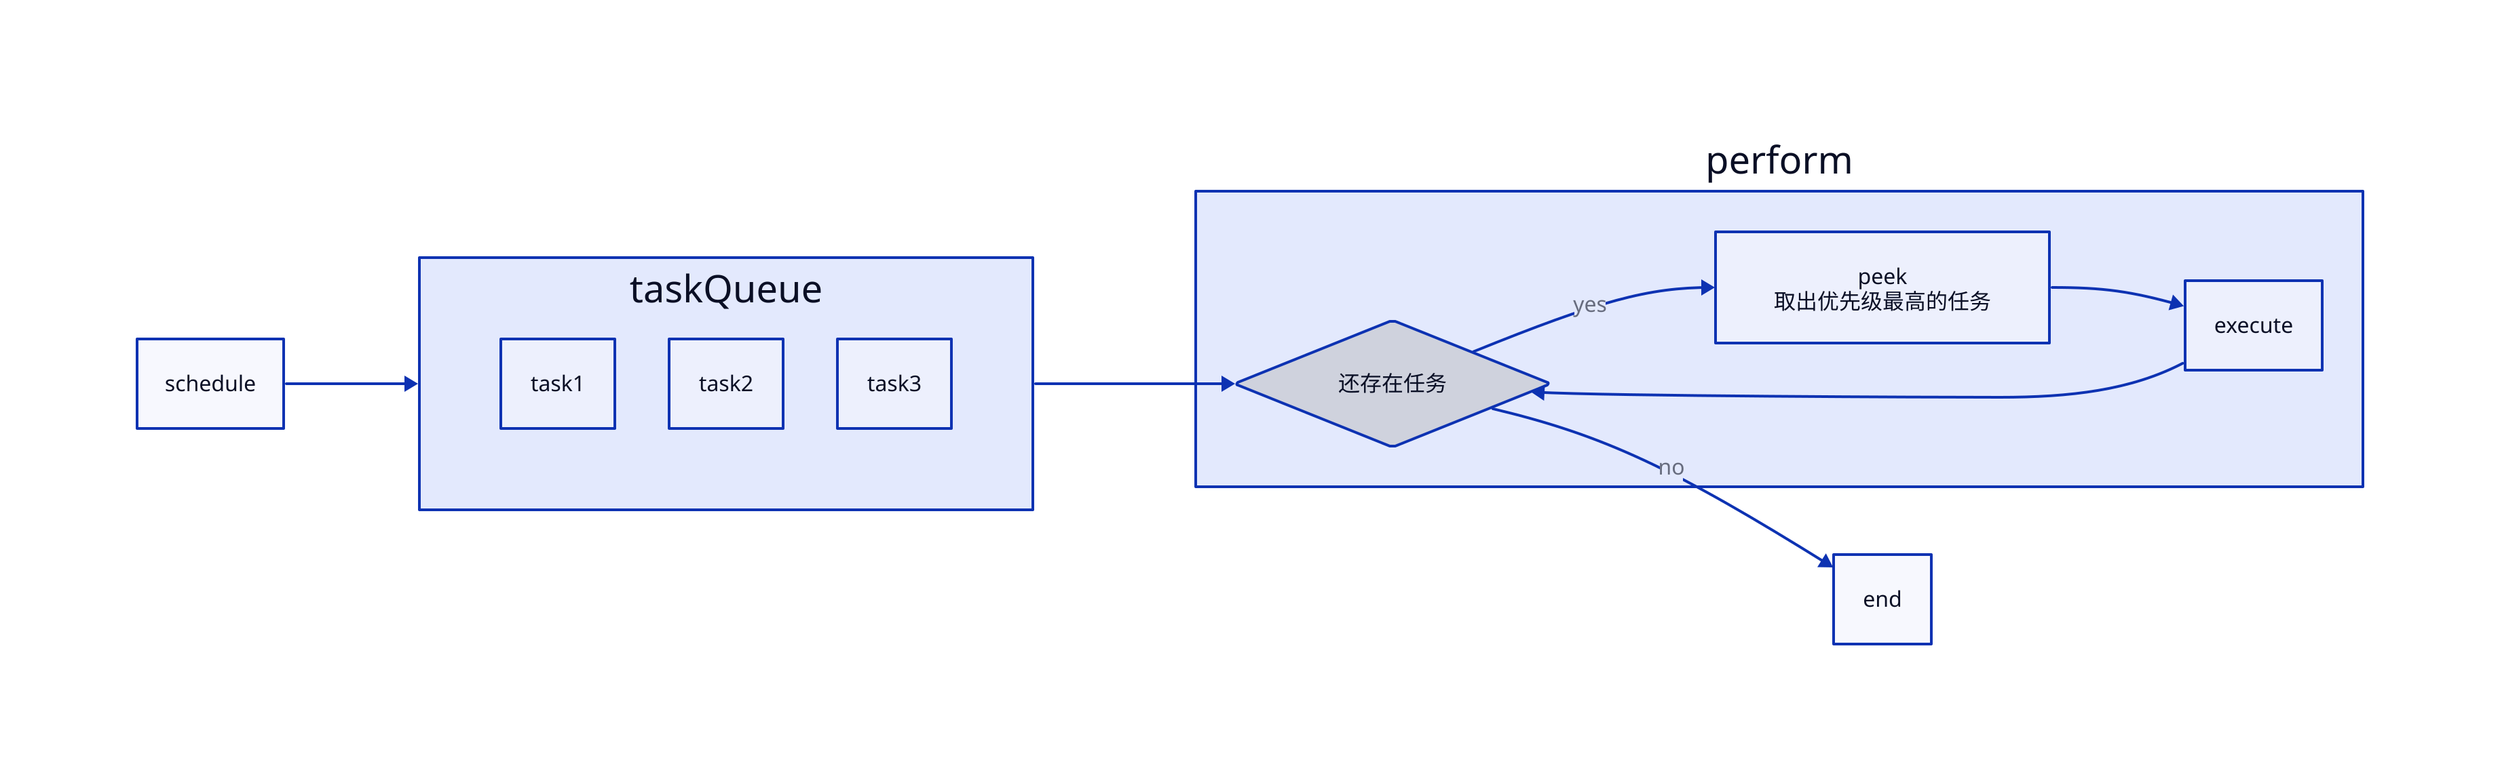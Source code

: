 direction: right

taskQueue: {
  grid-columns: 3
  task1
  task2
  task3
}

schedule -> taskQueue

perform: {
  hasTask: 还存在任务 {
    shape: diamond
  }

  peek: peek\n取出优先级最高的任务

  hasTask -> peek: yes
  peek -> execute -> hasTask
}

taskQueue -> perform.hasTask
perform.hasTask -> end: no
